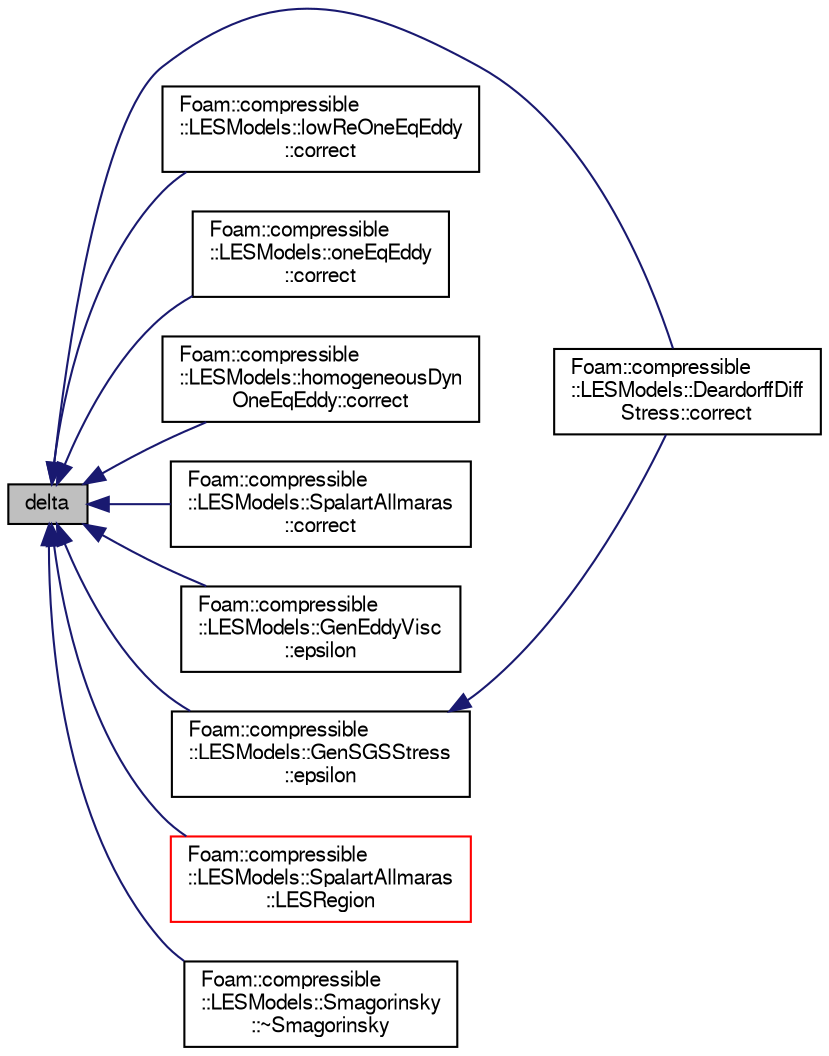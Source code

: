 digraph "delta"
{
  bgcolor="transparent";
  edge [fontname="FreeSans",fontsize="10",labelfontname="FreeSans",labelfontsize="10"];
  node [fontname="FreeSans",fontsize="10",shape=record];
  rankdir="LR";
  Node677 [label="delta",height=0.2,width=0.4,color="black", fillcolor="grey75", style="filled", fontcolor="black"];
  Node677 -> Node678 [dir="back",color="midnightblue",fontsize="10",style="solid",fontname="FreeSans"];
  Node678 [label="Foam::compressible\l::LESModels::DeardorffDiff\lStress::correct",height=0.2,width=0.4,color="black",URL="$a30614.html#a4f67b3ab06ec329ec02fa14d5f15d8f2",tooltip="Correct Eddy-Viscosity and related properties. "];
  Node677 -> Node679 [dir="back",color="midnightblue",fontsize="10",style="solid",fontname="FreeSans"];
  Node679 [label="Foam::compressible\l::LESModels::lowReOneEqEddy\l::correct",height=0.2,width=0.4,color="black",URL="$a30638.html#a4f67b3ab06ec329ec02fa14d5f15d8f2",tooltip="Correct Eddy-Viscosity and related properties. "];
  Node677 -> Node680 [dir="back",color="midnightblue",fontsize="10",style="solid",fontname="FreeSans"];
  Node680 [label="Foam::compressible\l::LESModels::oneEqEddy\l::correct",height=0.2,width=0.4,color="black",URL="$a30642.html#a4f67b3ab06ec329ec02fa14d5f15d8f2",tooltip="Correct Eddy-Viscosity and related properties. "];
  Node677 -> Node681 [dir="back",color="midnightblue",fontsize="10",style="solid",fontname="FreeSans"];
  Node681 [label="Foam::compressible\l::LESModels::homogeneousDyn\lOneEqEddy::correct",height=0.2,width=0.4,color="black",URL="$a30630.html#a4f67b3ab06ec329ec02fa14d5f15d8f2",tooltip="Correct Eddy-Viscosity and related properties. "];
  Node677 -> Node682 [dir="back",color="midnightblue",fontsize="10",style="solid",fontname="FreeSans"];
  Node682 [label="Foam::compressible\l::LESModels::SpalartAllmaras\l::correct",height=0.2,width=0.4,color="black",URL="$a30650.html#a4f67b3ab06ec329ec02fa14d5f15d8f2",tooltip="Correct nuTilda and related properties. "];
  Node677 -> Node683 [dir="back",color="midnightblue",fontsize="10",style="solid",fontname="FreeSans"];
  Node683 [label="Foam::compressible\l::LESModels::GenEddyVisc\l::epsilon",height=0.2,width=0.4,color="black",URL="$a30622.html#ad79e047917669fbb490d351478651e20",tooltip="Return sub-grid disipation rate. "];
  Node677 -> Node684 [dir="back",color="midnightblue",fontsize="10",style="solid",fontname="FreeSans"];
  Node684 [label="Foam::compressible\l::LESModels::GenSGSStress\l::epsilon",height=0.2,width=0.4,color="black",URL="$a30626.html#ad79e047917669fbb490d351478651e20",tooltip="Return the SGS turbulent dissipation. "];
  Node684 -> Node678 [dir="back",color="midnightblue",fontsize="10",style="solid",fontname="FreeSans"];
  Node677 -> Node685 [dir="back",color="midnightblue",fontsize="10",style="solid",fontname="FreeSans"];
  Node685 [label="Foam::compressible\l::LESModels::SpalartAllmaras\l::LESRegion",height=0.2,width=0.4,color="red",URL="$a30650.html#a7eef3334e06f2a7760a09b79bf71e55d",tooltip="Return the LES field indicator. "];
  Node677 -> Node687 [dir="back",color="midnightblue",fontsize="10",style="solid",fontname="FreeSans"];
  Node687 [label="Foam::compressible\l::LESModels::Smagorinsky\l::~Smagorinsky",height=0.2,width=0.4,color="black",URL="$a30646.html#a51a2932810e1694184c5a3b8abb4bec9",tooltip="Destructor. "];
}
